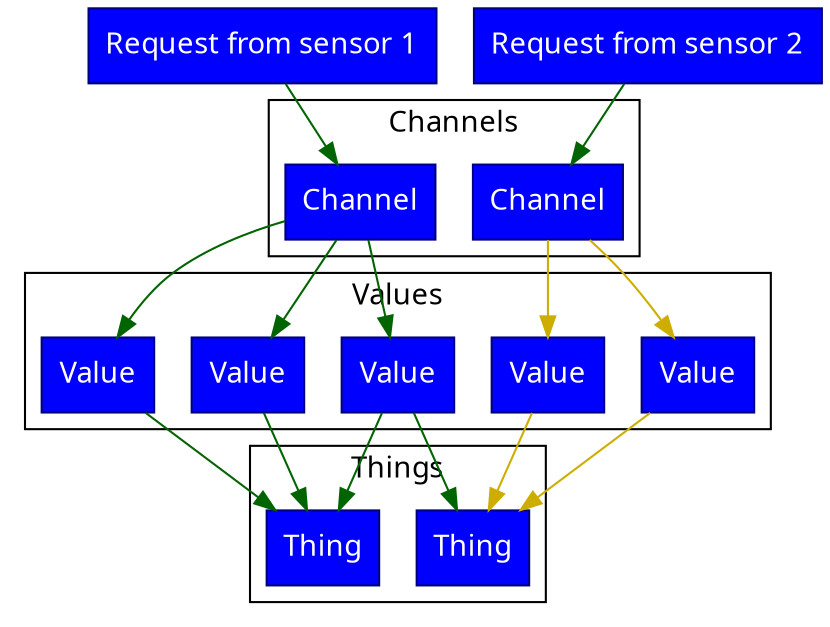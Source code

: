 digraph A {
    node[shape="box", style="filled", fontname="sans-serif", color="navy", fillcolor="blue", fontcolor="white"];
    edge[color="darkgreen"];
    subgraph cluster_0 {
        label = "Channels";
        fontname = "sans-serif";
        channel1[label="Channel"];
        channel2[label="Channel"];
    }
    subgraph cluster_1 {
        label = "Values";
        fontname = "sans-serif";
        value1[label="Value"];
        value2[label="Value"];
        value3[label="Value"];
        value4[label="Value"];
        value5[label="Value"];
    }
    subgraph cluster_2 {
        label = "Things";
        fontname = "sans-serif";
        thing1[label="Thing"];
        thing2[label="Thing"];
    }
    incoming1 [label="Request from sensor 1"];
    incoming2 [label="Request from sensor 2"];
    incoming1 -> channel1;
    incoming2 -> channel2;
    channel1 -> value1;
    channel1 -> value2;
    channel1 -> value3;
    channel2 -> value4 [color="gold3"];
    channel2 -> value5 [color="gold3"];
    value1 -> thing1;
    value2 -> thing1;
    value3 -> thing1;
    value3 -> thing2;
    value4 -> thing2 [color="gold3"];
    value5 -> thing2 [color="gold3"];
}

